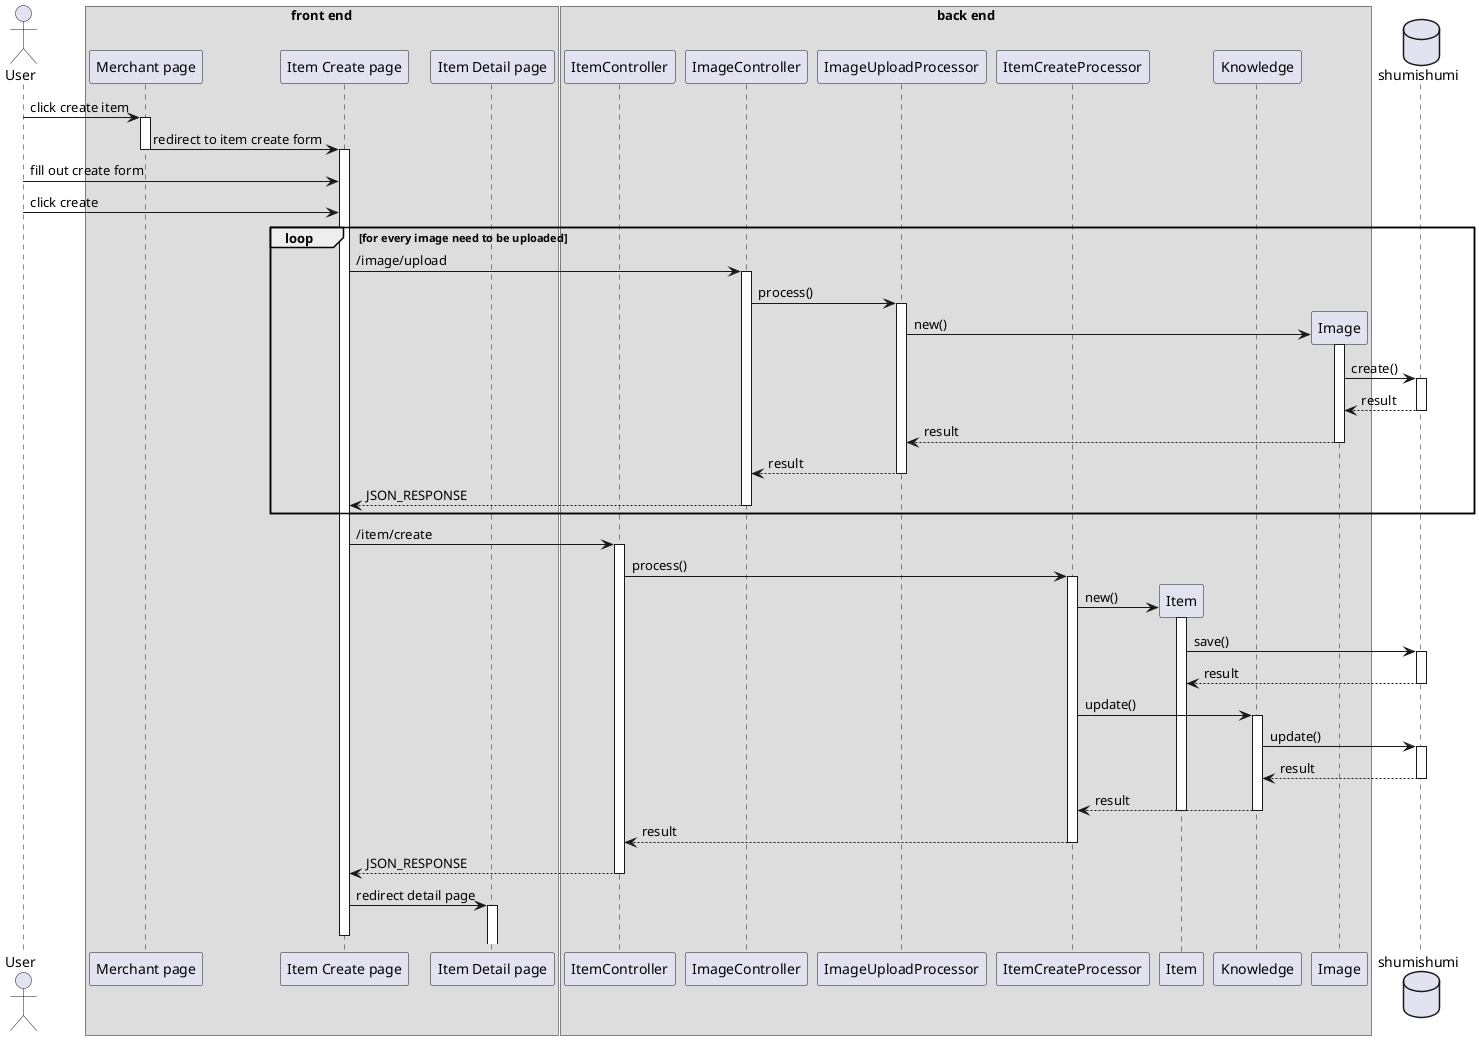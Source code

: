 @startuml create item
'autonumber 1.1.1

actor User as u

box "front end"
participant "Merchant page" as merchant
participant "Item Create page" as createpage
participant "Item Detail page" as detail
end box

box "back end"
participant ItemController as ic
participant ImageController as imc

participant ImageUploadProcessor as upproc
participant ItemCreateProcessor as createproc

participant Item as im
participant Knowledge as km

participant Image as img
end box

database shumishumi as db

u -> merchant++ : click create item
merchant -> createpage --++ : redirect to item create form

'autonumber inc a
u -> createpage : fill out create form
'autonumber inc a
u -> createpage : click create

loop for every image need to be uploaded
createpage -> imc++ : /image/upload
imc -> upproc++ : process()

create img
upproc -> img++ : new()
img -> db++ : create()
return result
return result
return result
return JSON_RESPONSE
end

'autonumber inc b
createpage -> ic++ : /item/create
ic -> createproc++ : process()

create im
createproc -> im++ : new()
im -> db++ : save()
return result

createproc -> km++ : update()
km -> db++ : update()
return result
return result

deactivate im

return result
return JSON_RESPONSE

createpage -> detail++-- : redirect detail page

@enduml